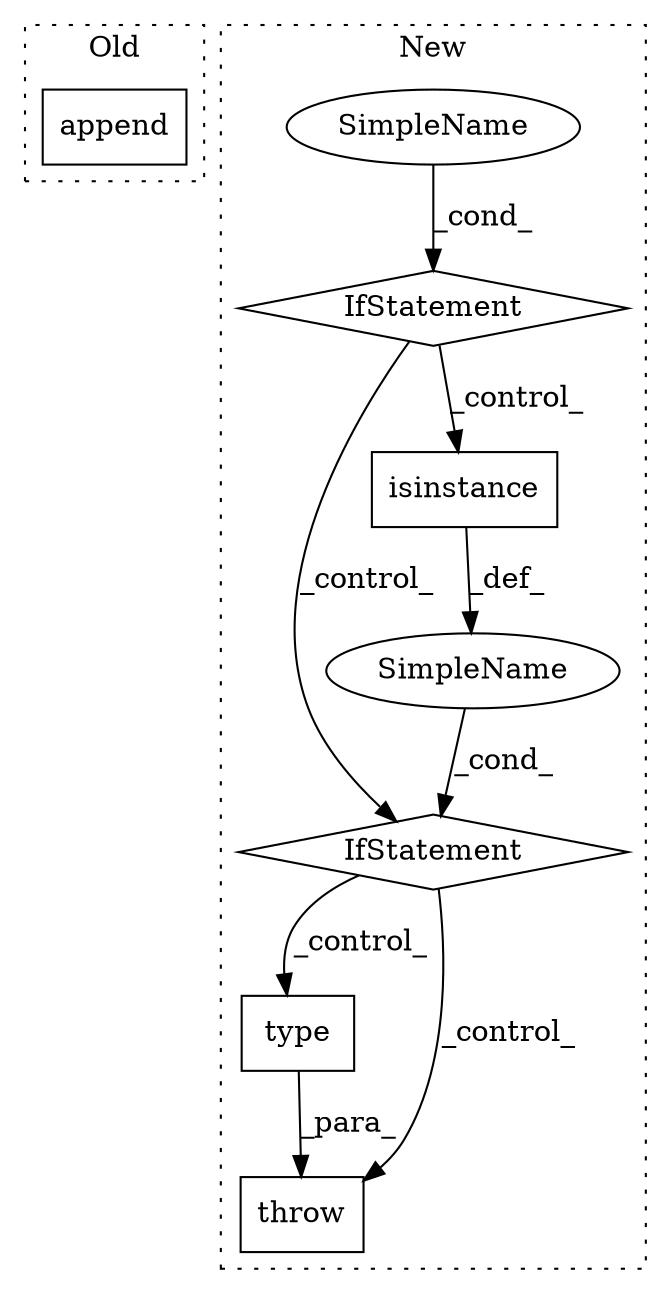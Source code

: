digraph G {
subgraph cluster0 {
1 [label="append" a="32" s="8078,8114" l="7,1" shape="box"];
label = "Old";
style="dotted";
}
subgraph cluster1 {
2 [label="type" a="32" s="8305,8319" l="5,1" shape="box"];
3 [label="throw" a="53" s="8254" l="6" shape="box"];
4 [label="IfStatement" a="25" s="8097,8130" l="4,2" shape="diamond"];
5 [label="SimpleName" a="42" s="" l="" shape="ellipse"];
6 [label="isinstance" a="32" s="8101,8129" l="11,1" shape="box"];
7 [label="IfStatement" a="25" s="7817,7854" l="4,2" shape="diamond"];
8 [label="SimpleName" a="42" s="" l="" shape="ellipse"];
label = "New";
style="dotted";
}
2 -> 3 [label="_para_"];
4 -> 2 [label="_control_"];
4 -> 3 [label="_control_"];
5 -> 4 [label="_cond_"];
6 -> 5 [label="_def_"];
7 -> 4 [label="_control_"];
7 -> 6 [label="_control_"];
8 -> 7 [label="_cond_"];
}